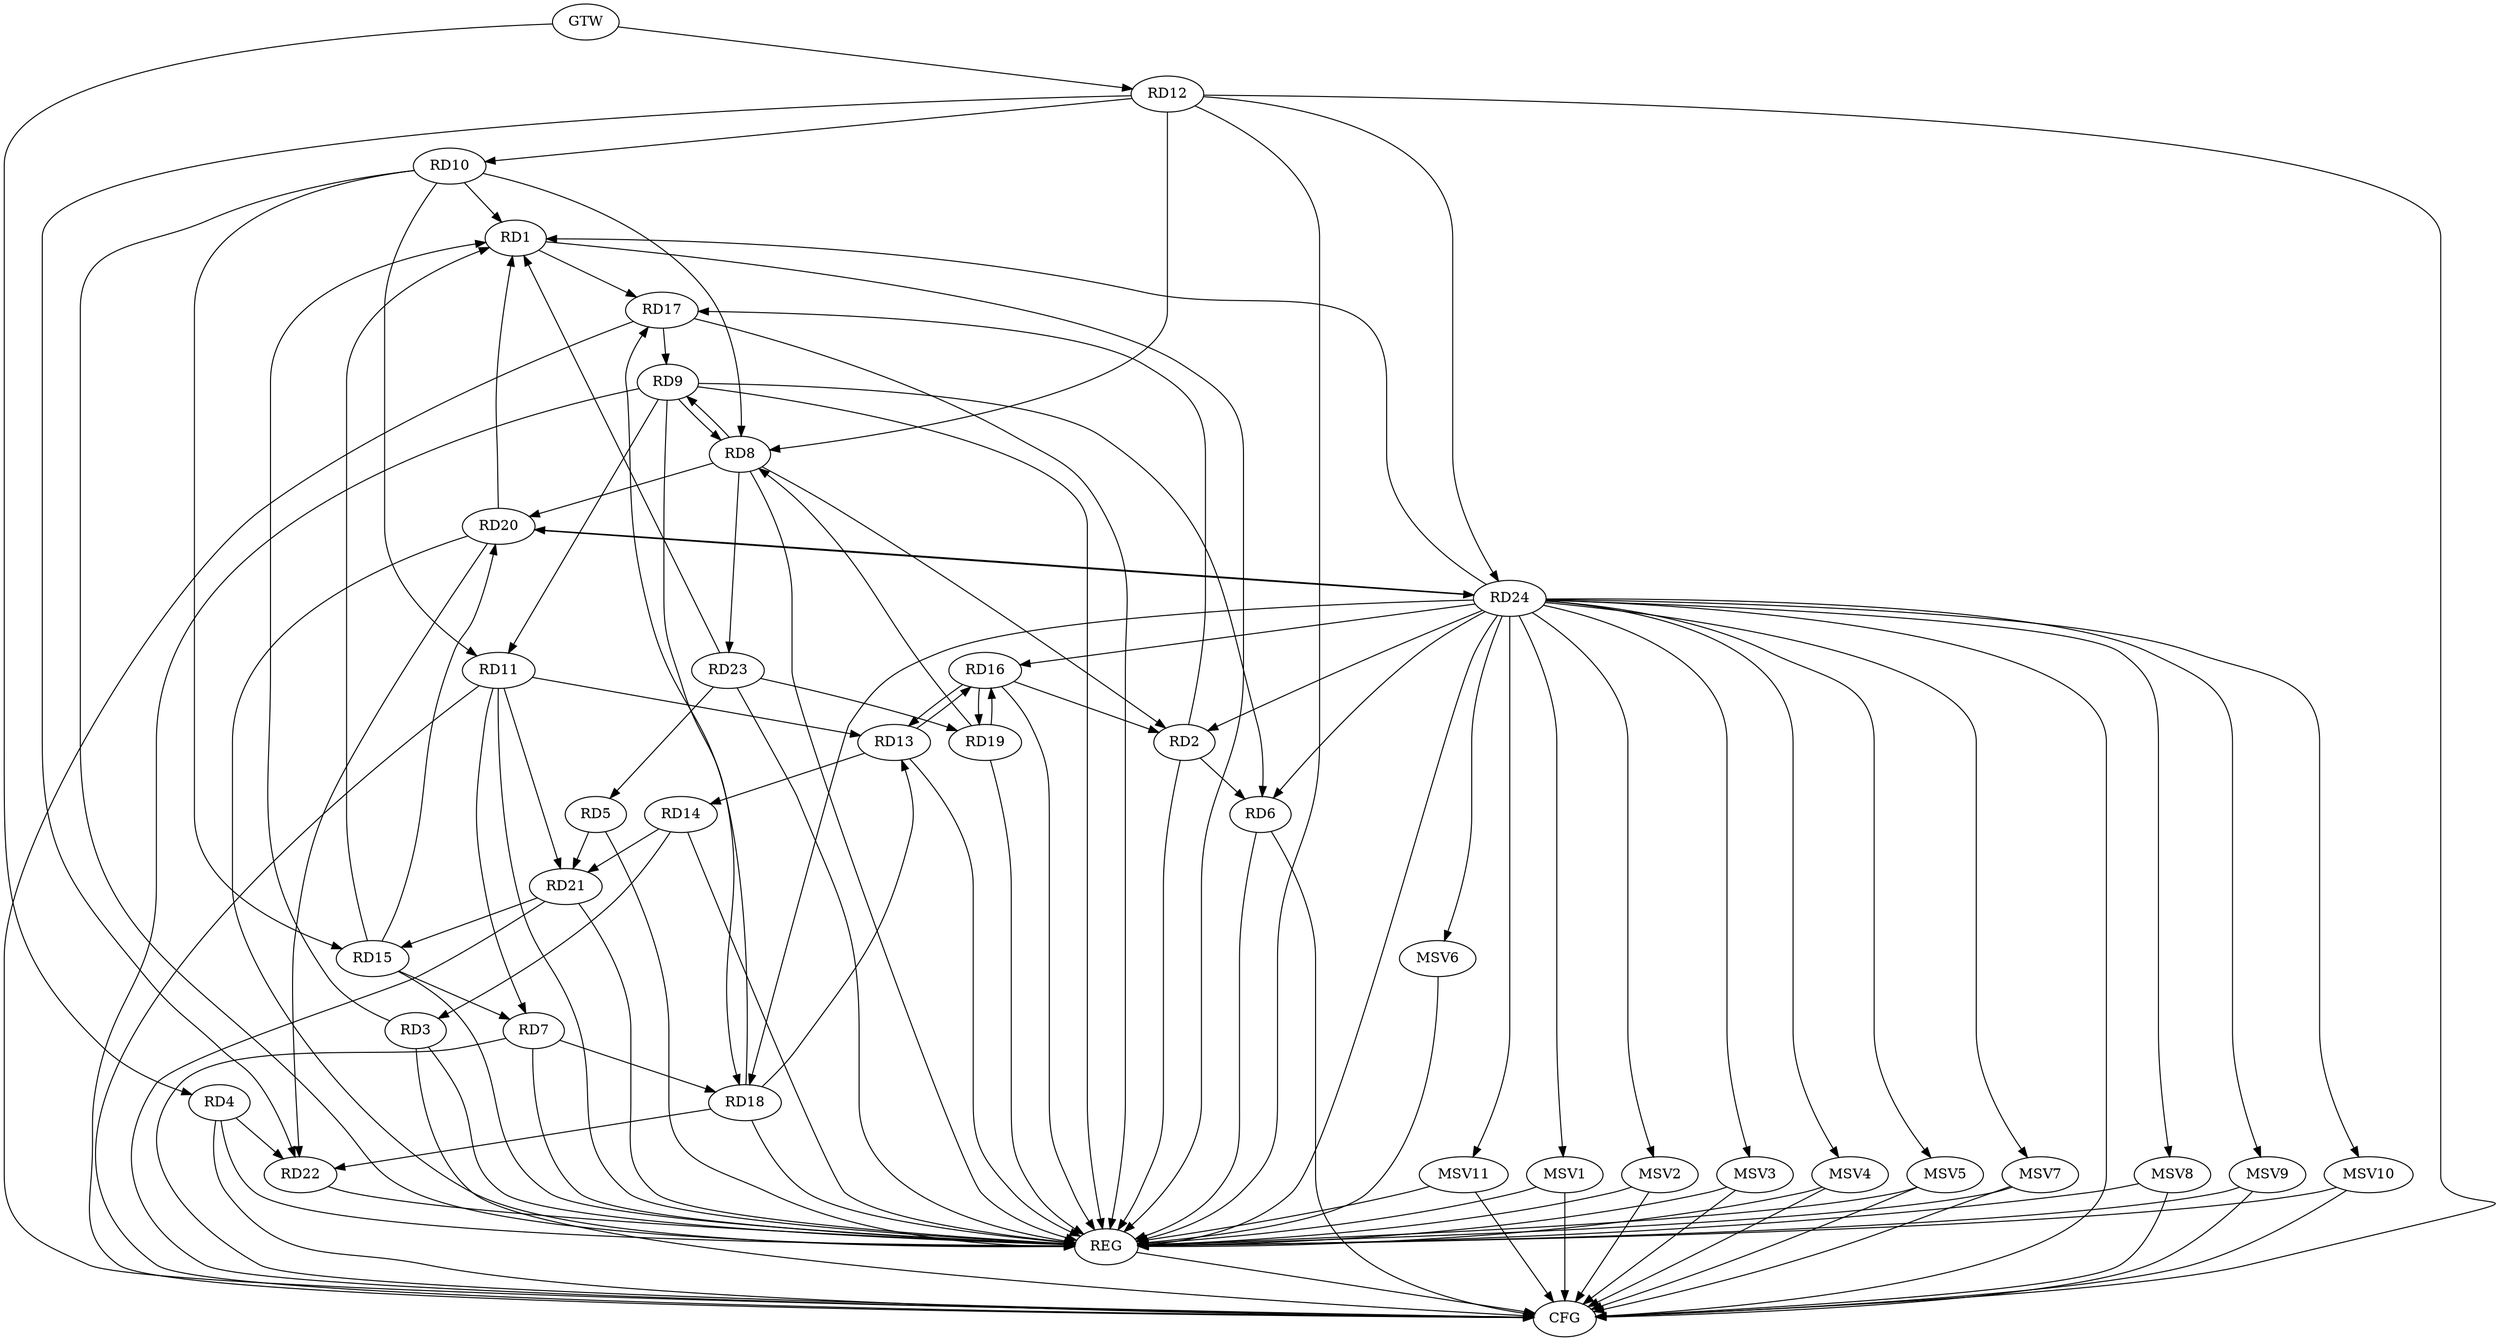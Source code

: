 strict digraph G {
  RD1 [ label="RD1" ];
  RD2 [ label="RD2" ];
  RD3 [ label="RD3" ];
  RD4 [ label="RD4" ];
  RD5 [ label="RD5" ];
  RD6 [ label="RD6" ];
  RD7 [ label="RD7" ];
  RD8 [ label="RD8" ];
  RD9 [ label="RD9" ];
  RD10 [ label="RD10" ];
  RD11 [ label="RD11" ];
  RD12 [ label="RD12" ];
  RD13 [ label="RD13" ];
  RD14 [ label="RD14" ];
  RD15 [ label="RD15" ];
  RD16 [ label="RD16" ];
  RD17 [ label="RD17" ];
  RD18 [ label="RD18" ];
  RD19 [ label="RD19" ];
  RD20 [ label="RD20" ];
  RD21 [ label="RD21" ];
  RD22 [ label="RD22" ];
  RD23 [ label="RD23" ];
  RD24 [ label="RD24" ];
  GTW [ label="GTW" ];
  REG [ label="REG" ];
  CFG [ label="CFG" ];
  MSV1 [ label="MSV1" ];
  MSV2 [ label="MSV2" ];
  MSV3 [ label="MSV3" ];
  MSV4 [ label="MSV4" ];
  MSV5 [ label="MSV5" ];
  MSV6 [ label="MSV6" ];
  MSV7 [ label="MSV7" ];
  MSV8 [ label="MSV8" ];
  MSV9 [ label="MSV9" ];
  MSV10 [ label="MSV10" ];
  MSV11 [ label="MSV11" ];
  RD3 -> RD1;
  RD10 -> RD1;
  RD15 -> RD1;
  RD1 -> RD17;
  RD20 -> RD1;
  RD23 -> RD1;
  RD24 -> RD1;
  RD2 -> RD6;
  RD8 -> RD2;
  RD16 -> RD2;
  RD2 -> RD17;
  RD24 -> RD2;
  RD14 -> RD3;
  RD4 -> RD22;
  RD5 -> RD21;
  RD23 -> RD5;
  RD9 -> RD6;
  RD24 -> RD6;
  RD11 -> RD7;
  RD15 -> RD7;
  RD7 -> RD18;
  RD8 -> RD9;
  RD9 -> RD8;
  RD10 -> RD8;
  RD12 -> RD8;
  RD19 -> RD8;
  RD8 -> RD20;
  RD8 -> RD23;
  RD9 -> RD11;
  RD17 -> RD9;
  RD9 -> RD18;
  RD10 -> RD11;
  RD12 -> RD10;
  RD10 -> RD15;
  RD11 -> RD13;
  RD11 -> RD21;
  RD12 -> RD22;
  RD12 -> RD24;
  RD13 -> RD14;
  RD13 -> RD16;
  RD16 -> RD13;
  RD18 -> RD13;
  RD14 -> RD21;
  RD15 -> RD20;
  RD21 -> RD15;
  RD16 -> RD19;
  RD19 -> RD16;
  RD24 -> RD16;
  RD18 -> RD17;
  RD18 -> RD22;
  RD24 -> RD18;
  RD23 -> RD19;
  RD20 -> RD22;
  RD20 -> RD24;
  RD24 -> RD20;
  GTW -> RD4;
  GTW -> RD12;
  RD1 -> REG;
  RD2 -> REG;
  RD3 -> REG;
  RD4 -> REG;
  RD5 -> REG;
  RD6 -> REG;
  RD7 -> REG;
  RD8 -> REG;
  RD9 -> REG;
  RD10 -> REG;
  RD11 -> REG;
  RD12 -> REG;
  RD13 -> REG;
  RD14 -> REG;
  RD15 -> REG;
  RD16 -> REG;
  RD17 -> REG;
  RD18 -> REG;
  RD19 -> REG;
  RD20 -> REG;
  RD21 -> REG;
  RD22 -> REG;
  RD23 -> REG;
  RD24 -> REG;
  RD3 -> CFG;
  RD6 -> CFG;
  RD24 -> CFG;
  RD17 -> CFG;
  RD7 -> CFG;
  RD21 -> CFG;
  RD11 -> CFG;
  RD12 -> CFG;
  RD9 -> CFG;
  RD4 -> CFG;
  REG -> CFG;
  RD24 -> MSV1;
  MSV1 -> REG;
  MSV1 -> CFG;
  RD24 -> MSV2;
  MSV2 -> REG;
  MSV2 -> CFG;
  RD24 -> MSV3;
  RD24 -> MSV4;
  MSV3 -> REG;
  MSV3 -> CFG;
  MSV4 -> REG;
  MSV4 -> CFG;
  RD24 -> MSV5;
  MSV5 -> REG;
  MSV5 -> CFG;
  RD24 -> MSV6;
  RD24 -> MSV7;
  MSV6 -> REG;
  MSV7 -> REG;
  MSV7 -> CFG;
  RD24 -> MSV8;
  MSV8 -> REG;
  MSV8 -> CFG;
  RD24 -> MSV9;
  RD24 -> MSV10;
  RD24 -> MSV11;
  MSV9 -> REG;
  MSV9 -> CFG;
  MSV10 -> REG;
  MSV10 -> CFG;
  MSV11 -> REG;
  MSV11 -> CFG;
}
